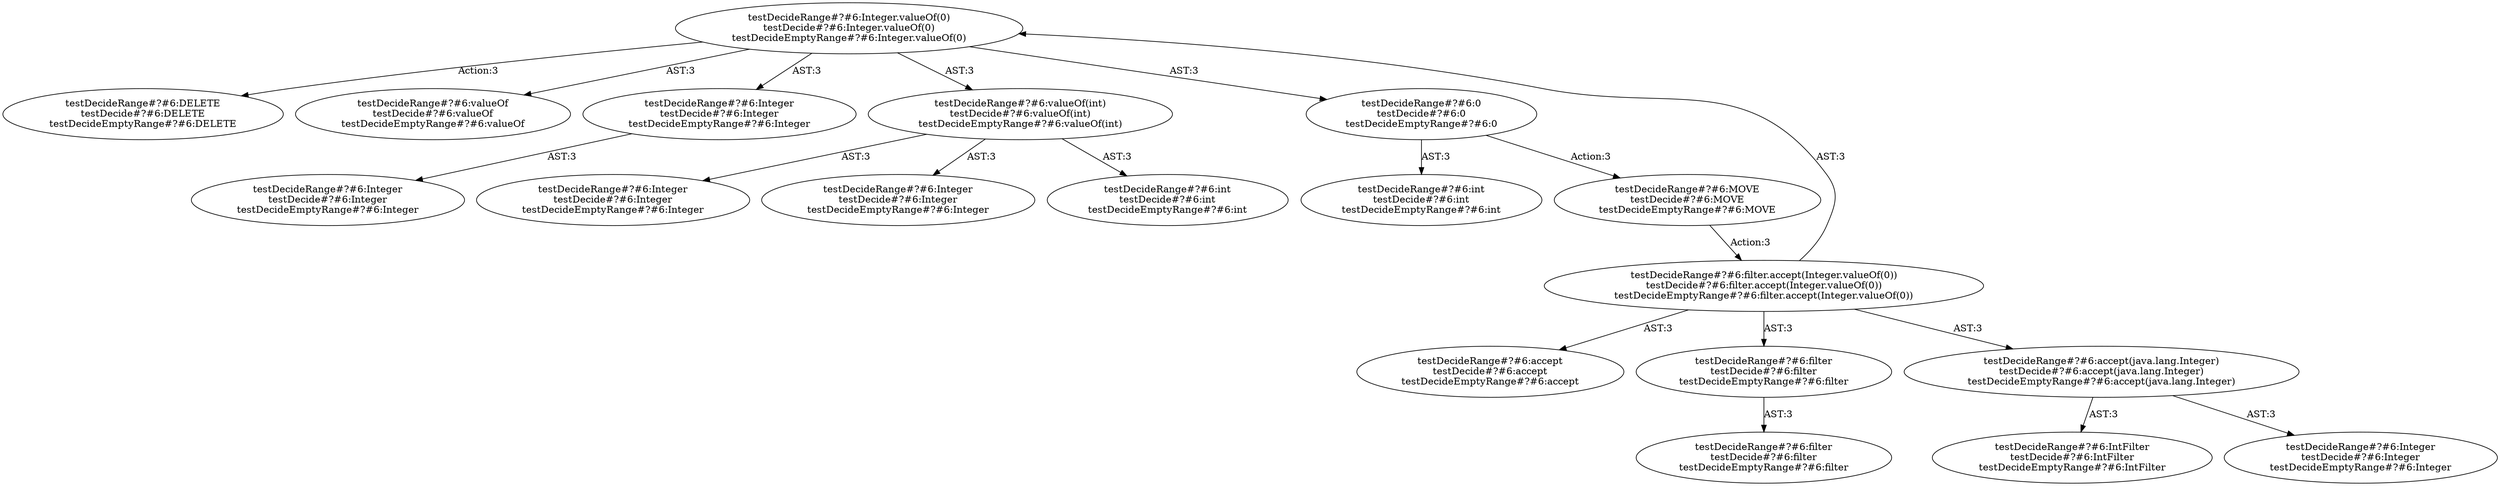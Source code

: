 digraph "Pattern" {
0 [label="testDecideRange#?#6:DELETE
testDecide#?#6:DELETE
testDecideEmptyRange#?#6:DELETE" shape=ellipse]
1 [label="testDecideRange#?#6:Integer.valueOf(0)
testDecide#?#6:Integer.valueOf(0)
testDecideEmptyRange#?#6:Integer.valueOf(0)" shape=ellipse]
2 [label="testDecideRange#?#6:filter.accept(Integer.valueOf(0))
testDecide#?#6:filter.accept(Integer.valueOf(0))
testDecideEmptyRange#?#6:filter.accept(Integer.valueOf(0))" shape=ellipse]
3 [label="testDecideRange#?#6:accept
testDecide#?#6:accept
testDecideEmptyRange#?#6:accept" shape=ellipse]
4 [label="testDecideRange#?#6:filter
testDecide#?#6:filter
testDecideEmptyRange#?#6:filter" shape=ellipse]
5 [label="testDecideRange#?#6:filter
testDecide#?#6:filter
testDecideEmptyRange#?#6:filter" shape=ellipse]
6 [label="testDecideRange#?#6:accept(java.lang.Integer)
testDecide#?#6:accept(java.lang.Integer)
testDecideEmptyRange#?#6:accept(java.lang.Integer)" shape=ellipse]
7 [label="testDecideRange#?#6:IntFilter
testDecide#?#6:IntFilter
testDecideEmptyRange#?#6:IntFilter" shape=ellipse]
8 [label="testDecideRange#?#6:Integer
testDecide#?#6:Integer
testDecideEmptyRange#?#6:Integer" shape=ellipse]
9 [label="testDecideRange#?#6:valueOf
testDecide#?#6:valueOf
testDecideEmptyRange#?#6:valueOf" shape=ellipse]
10 [label="testDecideRange#?#6:Integer
testDecide#?#6:Integer
testDecideEmptyRange#?#6:Integer" shape=ellipse]
11 [label="testDecideRange#?#6:Integer
testDecide#?#6:Integer
testDecideEmptyRange#?#6:Integer" shape=ellipse]
12 [label="testDecideRange#?#6:valueOf(int)
testDecide#?#6:valueOf(int)
testDecideEmptyRange#?#6:valueOf(int)" shape=ellipse]
13 [label="testDecideRange#?#6:Integer
testDecide#?#6:Integer
testDecideEmptyRange#?#6:Integer" shape=ellipse]
14 [label="testDecideRange#?#6:Integer
testDecide#?#6:Integer
testDecideEmptyRange#?#6:Integer" shape=ellipse]
15 [label="testDecideRange#?#6:int
testDecide#?#6:int
testDecideEmptyRange#?#6:int" shape=ellipse]
16 [label="testDecideRange#?#6:0
testDecide#?#6:0
testDecideEmptyRange#?#6:0" shape=ellipse]
17 [label="testDecideRange#?#6:int
testDecide#?#6:int
testDecideEmptyRange#?#6:int" shape=ellipse]
18 [label="testDecideRange#?#6:MOVE
testDecide#?#6:MOVE
testDecideEmptyRange#?#6:MOVE" shape=ellipse]
1 -> 0 [label="Action:3"];
1 -> 9 [label="AST:3"];
1 -> 10 [label="AST:3"];
1 -> 12 [label="AST:3"];
1 -> 16 [label="AST:3"];
2 -> 1 [label="AST:3"];
2 -> 3 [label="AST:3"];
2 -> 4 [label="AST:3"];
2 -> 6 [label="AST:3"];
4 -> 5 [label="AST:3"];
6 -> 7 [label="AST:3"];
6 -> 8 [label="AST:3"];
10 -> 11 [label="AST:3"];
12 -> 13 [label="AST:3"];
12 -> 14 [label="AST:3"];
12 -> 15 [label="AST:3"];
16 -> 17 [label="AST:3"];
16 -> 18 [label="Action:3"];
18 -> 2 [label="Action:3"];
}